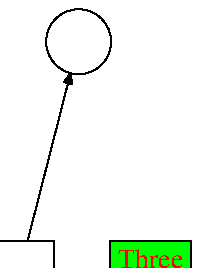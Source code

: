 input boxes
defaultfont:="ptmr8r";
warningcheck:=0;
beginfig(1)
boxjoin(a.n=b.s-(20,60));
boxit.one("One");
circleit.two("Two");
drawboxes(one,two);
boxjoin();
boxit.three("Three");
three.w=one.e+(20,0);
fill bpath three withcolor green;
draw bpath three;
draw pic(three) withcolor red;
drawarrow one.c--two.c
 cutbefore bpath one
 cutafter bpath two;
endfig;
end;
